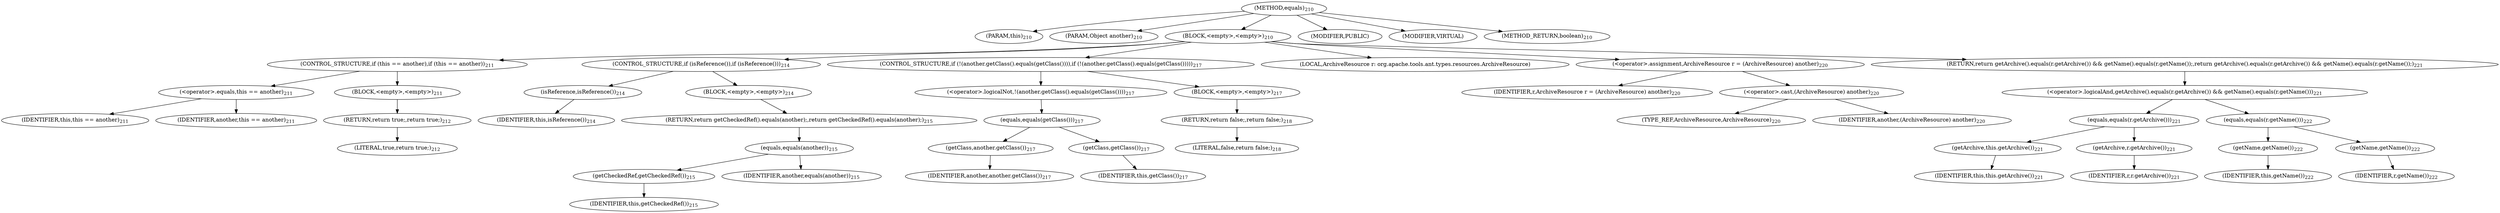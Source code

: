 digraph "equals" {  
"402" [label = <(METHOD,equals)<SUB>210</SUB>> ]
"44" [label = <(PARAM,this)<SUB>210</SUB>> ]
"403" [label = <(PARAM,Object another)<SUB>210</SUB>> ]
"404" [label = <(BLOCK,&lt;empty&gt;,&lt;empty&gt;)<SUB>210</SUB>> ]
"405" [label = <(CONTROL_STRUCTURE,if (this == another),if (this == another))<SUB>211</SUB>> ]
"406" [label = <(&lt;operator&gt;.equals,this == another)<SUB>211</SUB>> ]
"43" [label = <(IDENTIFIER,this,this == another)<SUB>211</SUB>> ]
"407" [label = <(IDENTIFIER,another,this == another)<SUB>211</SUB>> ]
"408" [label = <(BLOCK,&lt;empty&gt;,&lt;empty&gt;)<SUB>211</SUB>> ]
"409" [label = <(RETURN,return true;,return true;)<SUB>212</SUB>> ]
"410" [label = <(LITERAL,true,return true;)<SUB>212</SUB>> ]
"411" [label = <(CONTROL_STRUCTURE,if (isReference()),if (isReference()))<SUB>214</SUB>> ]
"412" [label = <(isReference,isReference())<SUB>214</SUB>> ]
"45" [label = <(IDENTIFIER,this,isReference())<SUB>214</SUB>> ]
"413" [label = <(BLOCK,&lt;empty&gt;,&lt;empty&gt;)<SUB>214</SUB>> ]
"414" [label = <(RETURN,return getCheckedRef().equals(another);,return getCheckedRef().equals(another);)<SUB>215</SUB>> ]
"415" [label = <(equals,equals(another))<SUB>215</SUB>> ]
"416" [label = <(getCheckedRef,getCheckedRef())<SUB>215</SUB>> ]
"46" [label = <(IDENTIFIER,this,getCheckedRef())<SUB>215</SUB>> ]
"417" [label = <(IDENTIFIER,another,equals(another))<SUB>215</SUB>> ]
"418" [label = <(CONTROL_STRUCTURE,if (!(another.getClass().equals(getClass()))),if (!(another.getClass().equals(getClass()))))<SUB>217</SUB>> ]
"419" [label = <(&lt;operator&gt;.logicalNot,!(another.getClass().equals(getClass())))<SUB>217</SUB>> ]
"420" [label = <(equals,equals(getClass()))<SUB>217</SUB>> ]
"421" [label = <(getClass,another.getClass())<SUB>217</SUB>> ]
"422" [label = <(IDENTIFIER,another,another.getClass())<SUB>217</SUB>> ]
"423" [label = <(getClass,getClass())<SUB>217</SUB>> ]
"47" [label = <(IDENTIFIER,this,getClass())<SUB>217</SUB>> ]
"424" [label = <(BLOCK,&lt;empty&gt;,&lt;empty&gt;)<SUB>217</SUB>> ]
"425" [label = <(RETURN,return false;,return false;)<SUB>218</SUB>> ]
"426" [label = <(LITERAL,false,return false;)<SUB>218</SUB>> ]
"427" [label = <(LOCAL,ArchiveResource r: org.apache.tools.ant.types.resources.ArchiveResource)> ]
"428" [label = <(&lt;operator&gt;.assignment,ArchiveResource r = (ArchiveResource) another)<SUB>220</SUB>> ]
"429" [label = <(IDENTIFIER,r,ArchiveResource r = (ArchiveResource) another)<SUB>220</SUB>> ]
"430" [label = <(&lt;operator&gt;.cast,(ArchiveResource) another)<SUB>220</SUB>> ]
"431" [label = <(TYPE_REF,ArchiveResource,ArchiveResource)<SUB>220</SUB>> ]
"432" [label = <(IDENTIFIER,another,(ArchiveResource) another)<SUB>220</SUB>> ]
"433" [label = <(RETURN,return getArchive().equals(r.getArchive()) &amp;&amp; getName().equals(r.getName());,return getArchive().equals(r.getArchive()) &amp;&amp; getName().equals(r.getName());)<SUB>221</SUB>> ]
"434" [label = <(&lt;operator&gt;.logicalAnd,getArchive().equals(r.getArchive()) &amp;&amp; getName().equals(r.getName()))<SUB>221</SUB>> ]
"435" [label = <(equals,equals(r.getArchive()))<SUB>221</SUB>> ]
"436" [label = <(getArchive,this.getArchive())<SUB>221</SUB>> ]
"48" [label = <(IDENTIFIER,this,this.getArchive())<SUB>221</SUB>> ]
"437" [label = <(getArchive,r.getArchive())<SUB>221</SUB>> ]
"438" [label = <(IDENTIFIER,r,r.getArchive())<SUB>221</SUB>> ]
"439" [label = <(equals,equals(r.getName()))<SUB>222</SUB>> ]
"440" [label = <(getName,getName())<SUB>222</SUB>> ]
"49" [label = <(IDENTIFIER,this,getName())<SUB>222</SUB>> ]
"441" [label = <(getName,getName())<SUB>222</SUB>> ]
"442" [label = <(IDENTIFIER,r,getName())<SUB>222</SUB>> ]
"443" [label = <(MODIFIER,PUBLIC)> ]
"444" [label = <(MODIFIER,VIRTUAL)> ]
"445" [label = <(METHOD_RETURN,boolean)<SUB>210</SUB>> ]
  "402" -> "44" 
  "402" -> "403" 
  "402" -> "404" 
  "402" -> "443" 
  "402" -> "444" 
  "402" -> "445" 
  "404" -> "405" 
  "404" -> "411" 
  "404" -> "418" 
  "404" -> "427" 
  "404" -> "428" 
  "404" -> "433" 
  "405" -> "406" 
  "405" -> "408" 
  "406" -> "43" 
  "406" -> "407" 
  "408" -> "409" 
  "409" -> "410" 
  "411" -> "412" 
  "411" -> "413" 
  "412" -> "45" 
  "413" -> "414" 
  "414" -> "415" 
  "415" -> "416" 
  "415" -> "417" 
  "416" -> "46" 
  "418" -> "419" 
  "418" -> "424" 
  "419" -> "420" 
  "420" -> "421" 
  "420" -> "423" 
  "421" -> "422" 
  "423" -> "47" 
  "424" -> "425" 
  "425" -> "426" 
  "428" -> "429" 
  "428" -> "430" 
  "430" -> "431" 
  "430" -> "432" 
  "433" -> "434" 
  "434" -> "435" 
  "434" -> "439" 
  "435" -> "436" 
  "435" -> "437" 
  "436" -> "48" 
  "437" -> "438" 
  "439" -> "440" 
  "439" -> "441" 
  "440" -> "49" 
  "441" -> "442" 
}
